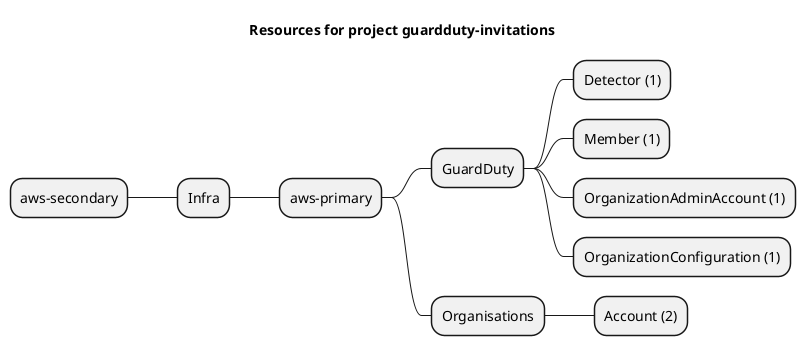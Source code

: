 @startmindmap
title Resources for project guardduty-invitations
skinparam monochrome true
+ Infra
++ aws-primary
+++ GuardDuty
++++ Detector (1)
++++ Member (1)
++++ OrganizationAdminAccount (1)
++++ OrganizationConfiguration (1)
+++ Organisations
++++ Account (2)
-- aws-secondary

@endmindmap